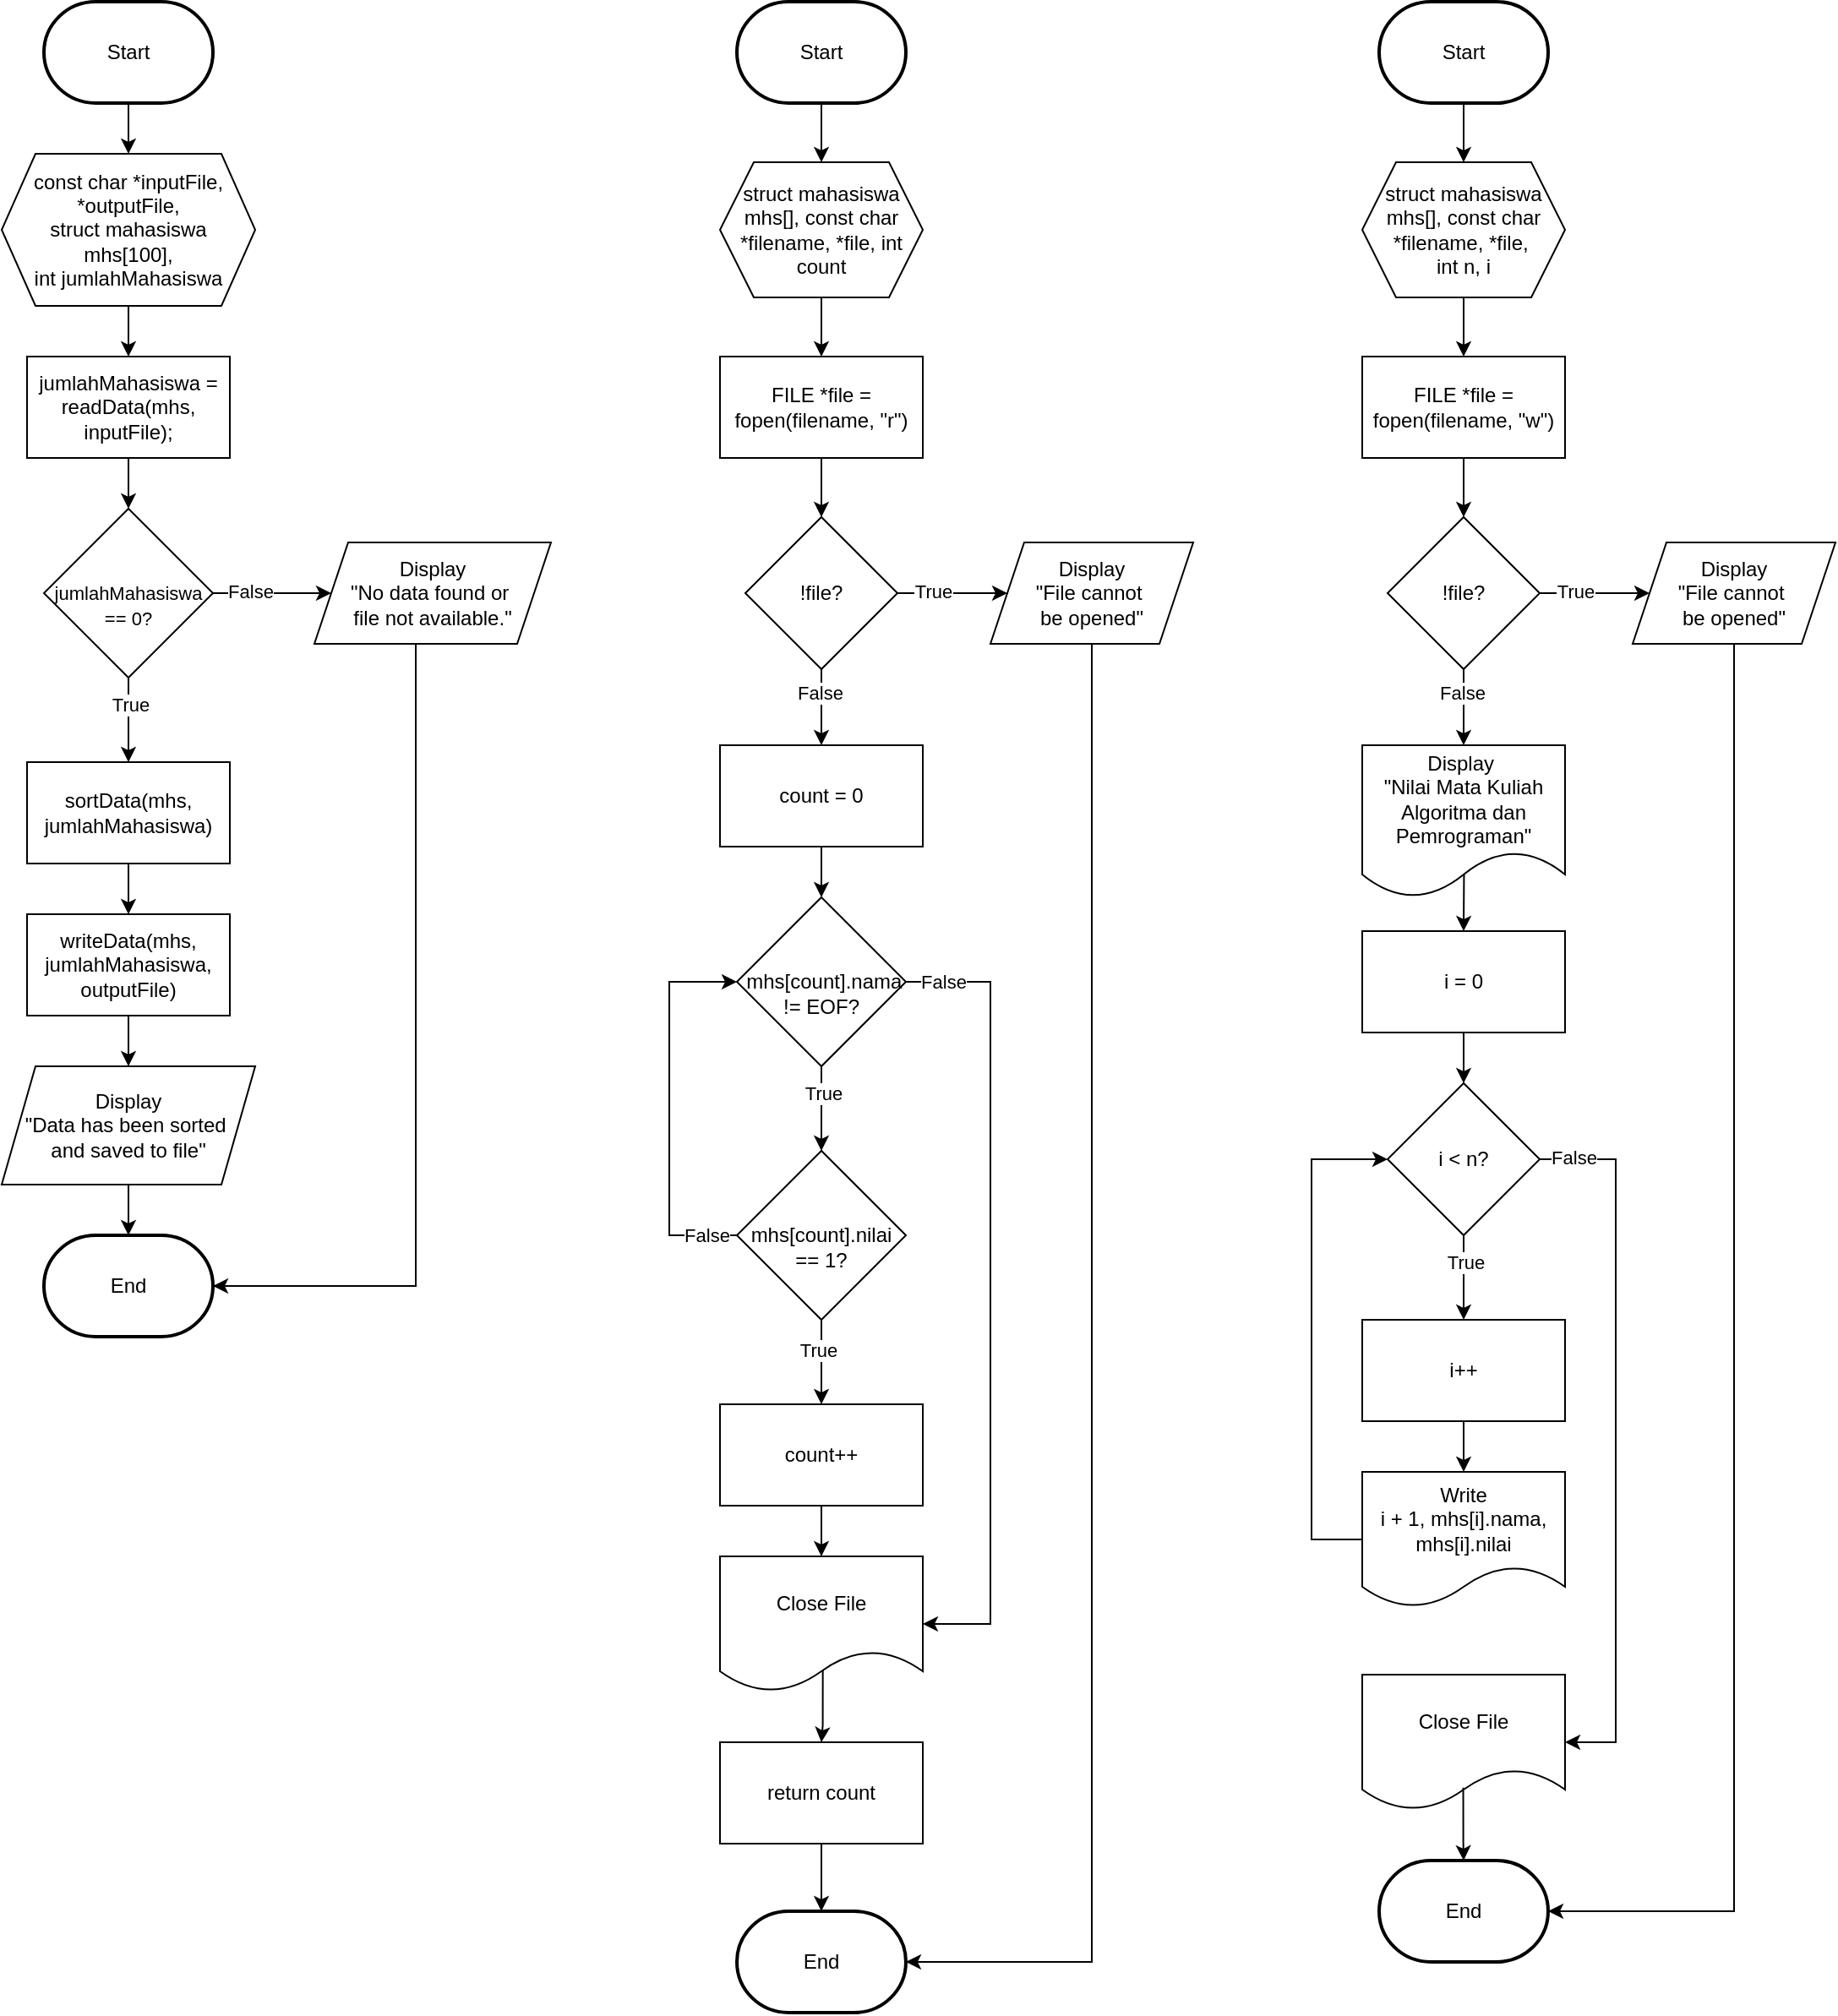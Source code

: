 <mxfile version="24.9.2">
  <diagram name="Main Menu" id="tcPHKEtXDvl9qhuXrN50">
    <mxGraphModel dx="1441" dy="781" grid="1" gridSize="10" guides="1" tooltips="1" connect="1" arrows="1" fold="1" page="1" pageScale="1" pageWidth="850" pageHeight="1100" math="0" shadow="0">
      <root>
        <mxCell id="0" />
        <mxCell id="1" parent="0" />
        <mxCell id="WetBjnq_qkMeuxtk9Dm4-26" style="edgeStyle=orthogonalEdgeStyle;rounded=0;orthogonalLoop=1;jettySize=auto;html=1;entryX=0.5;entryY=0;entryDx=0;entryDy=0;" parent="1" source="WetBjnq_qkMeuxtk9Dm4-1" target="WetBjnq_qkMeuxtk9Dm4-17" edge="1">
          <mxGeometry relative="1" as="geometry" />
        </mxCell>
        <mxCell id="WetBjnq_qkMeuxtk9Dm4-1" value="Start" style="strokeWidth=2;html=1;shape=mxgraph.flowchart.terminator;whiteSpace=wrap;" parent="1" vertex="1">
          <mxGeometry x="60" y="100" width="100" height="60" as="geometry" />
        </mxCell>
        <mxCell id="WetBjnq_qkMeuxtk9Dm4-29" style="edgeStyle=orthogonalEdgeStyle;rounded=0;orthogonalLoop=1;jettySize=auto;html=1;entryX=0.5;entryY=0;entryDx=0;entryDy=0;" parent="1" source="WetBjnq_qkMeuxtk9Dm4-7" target="WetBjnq_qkMeuxtk9Dm4-8" edge="1">
          <mxGeometry relative="1" as="geometry" />
        </mxCell>
        <mxCell id="WetBjnq_qkMeuxtk9Dm4-7" value="jumlahMahasiswa = readData(mhs, inputFile);" style="rounded=0;whiteSpace=wrap;html=1;" parent="1" vertex="1">
          <mxGeometry x="50" y="310" width="120" height="60" as="geometry" />
        </mxCell>
        <mxCell id="WetBjnq_qkMeuxtk9Dm4-30" style="edgeStyle=orthogonalEdgeStyle;rounded=0;orthogonalLoop=1;jettySize=auto;html=1;entryX=0;entryY=0.5;entryDx=0;entryDy=0;" parent="1" source="WetBjnq_qkMeuxtk9Dm4-8" target="WetBjnq_qkMeuxtk9Dm4-9" edge="1">
          <mxGeometry relative="1" as="geometry" />
        </mxCell>
        <mxCell id="WetBjnq_qkMeuxtk9Dm4-32" value="False" style="edgeLabel;html=1;align=center;verticalAlign=middle;resizable=0;points=[];" parent="WetBjnq_qkMeuxtk9Dm4-30" vertex="1" connectable="0">
          <mxGeometry x="-0.374" y="1" relative="1" as="geometry">
            <mxPoint as="offset" />
          </mxGeometry>
        </mxCell>
        <mxCell id="WetBjnq_qkMeuxtk9Dm4-33" style="edgeStyle=orthogonalEdgeStyle;rounded=0;orthogonalLoop=1;jettySize=auto;html=1;entryX=0.5;entryY=0;entryDx=0;entryDy=0;" parent="1" source="WetBjnq_qkMeuxtk9Dm4-8" target="WetBjnq_qkMeuxtk9Dm4-13" edge="1">
          <mxGeometry relative="1" as="geometry" />
        </mxCell>
        <mxCell id="WetBjnq_qkMeuxtk9Dm4-36" value="True" style="edgeLabel;html=1;align=center;verticalAlign=middle;resizable=0;points=[];" parent="WetBjnq_qkMeuxtk9Dm4-33" vertex="1" connectable="0">
          <mxGeometry x="-0.356" y="1" relative="1" as="geometry">
            <mxPoint as="offset" />
          </mxGeometry>
        </mxCell>
        <mxCell id="WetBjnq_qkMeuxtk9Dm4-8" value="&lt;div&gt;&lt;font style=&quot;font-size: 11px;&quot;&gt;&lt;br&gt;&lt;/font&gt;&lt;/div&gt;&lt;font style=&quot;font-size: 11px;&quot;&gt;jumlahMahasiswa&lt;/font&gt;&lt;div&gt;&lt;span data-darkreader-inline-color=&quot;&quot; data-darkreader-inline-bgcolor=&quot;&quot; style=&quot;font-size: 11px; background-color: initial; color: rgb(0, 0, 0); --darkreader-inline-bgcolor: initial; --darkreader-inline-color: #e8e6e3;&quot;&gt;== 0?&lt;/span&gt;&lt;/div&gt;" style="rhombus;whiteSpace=wrap;html=1;" parent="1" vertex="1">
          <mxGeometry x="60" y="400" width="100" height="100" as="geometry" />
        </mxCell>
        <mxCell id="WetBjnq_qkMeuxtk9Dm4-9" value="Display&lt;div&gt;&quot;No data found or&amp;nbsp;&lt;/div&gt;&lt;div&gt;file not available.&quot;&lt;/div&gt;" style="shape=parallelogram;perimeter=parallelogramPerimeter;whiteSpace=wrap;html=1;fixedSize=1;" parent="1" vertex="1">
          <mxGeometry x="220" y="420" width="140" height="60" as="geometry" />
        </mxCell>
        <mxCell id="WetBjnq_qkMeuxtk9Dm4-10" value="End" style="strokeWidth=2;html=1;shape=mxgraph.flowchart.terminator;whiteSpace=wrap;" parent="1" vertex="1">
          <mxGeometry x="60" y="830" width="100" height="60" as="geometry" />
        </mxCell>
        <mxCell id="WetBjnq_qkMeuxtk9Dm4-11" style="edgeStyle=orthogonalEdgeStyle;rounded=0;orthogonalLoop=1;jettySize=auto;html=1;entryX=1;entryY=0.5;entryDx=0;entryDy=0;entryPerimeter=0;" parent="1" source="WetBjnq_qkMeuxtk9Dm4-9" target="WetBjnq_qkMeuxtk9Dm4-10" edge="1">
          <mxGeometry relative="1" as="geometry">
            <Array as="points">
              <mxPoint x="280" y="860" />
            </Array>
          </mxGeometry>
        </mxCell>
        <mxCell id="WetBjnq_qkMeuxtk9Dm4-37" style="edgeStyle=orthogonalEdgeStyle;rounded=0;orthogonalLoop=1;jettySize=auto;html=1;entryX=0.5;entryY=0;entryDx=0;entryDy=0;" parent="1" source="WetBjnq_qkMeuxtk9Dm4-13" target="WetBjnq_qkMeuxtk9Dm4-14" edge="1">
          <mxGeometry relative="1" as="geometry" />
        </mxCell>
        <mxCell id="WetBjnq_qkMeuxtk9Dm4-13" value="sortData(mhs, jumlahMahasiswa)" style="rounded=0;whiteSpace=wrap;html=1;" parent="1" vertex="1">
          <mxGeometry x="50" y="550" width="120" height="60" as="geometry" />
        </mxCell>
        <mxCell id="WetBjnq_qkMeuxtk9Dm4-39" style="edgeStyle=orthogonalEdgeStyle;rounded=0;orthogonalLoop=1;jettySize=auto;html=1;entryX=0.5;entryY=0;entryDx=0;entryDy=0;" parent="1" source="WetBjnq_qkMeuxtk9Dm4-14" target="WetBjnq_qkMeuxtk9Dm4-15" edge="1">
          <mxGeometry relative="1" as="geometry" />
        </mxCell>
        <mxCell id="WetBjnq_qkMeuxtk9Dm4-14" value="writeData(mhs, jumlahMahasiswa, outputFile)" style="rounded=0;whiteSpace=wrap;html=1;" parent="1" vertex="1">
          <mxGeometry x="50" y="640" width="120" height="60" as="geometry" />
        </mxCell>
        <mxCell id="WetBjnq_qkMeuxtk9Dm4-15" value="Display&lt;div&gt;&quot;Data has been sorted&amp;nbsp;&lt;/div&gt;&lt;div&gt;and saved to file&quot;&lt;/div&gt;" style="shape=parallelogram;perimeter=parallelogramPerimeter;whiteSpace=wrap;html=1;fixedSize=1;" parent="1" vertex="1">
          <mxGeometry x="35" y="730" width="150" height="70" as="geometry" />
        </mxCell>
        <mxCell id="WetBjnq_qkMeuxtk9Dm4-27" style="edgeStyle=orthogonalEdgeStyle;rounded=0;orthogonalLoop=1;jettySize=auto;html=1;entryX=0.5;entryY=0;entryDx=0;entryDy=0;" parent="1" source="WetBjnq_qkMeuxtk9Dm4-17" target="WetBjnq_qkMeuxtk9Dm4-7" edge="1">
          <mxGeometry relative="1" as="geometry" />
        </mxCell>
        <mxCell id="WetBjnq_qkMeuxtk9Dm4-17" value="&lt;div&gt;const char *inputFile, *outputFile,&lt;br&gt;&lt;/div&gt;struct mahasiswa mhs[100],&lt;div&gt;int jumlahMahasiswa&lt;/div&gt;" style="shape=hexagon;perimeter=hexagonPerimeter2;whiteSpace=wrap;html=1;fixedSize=1;" parent="1" vertex="1">
          <mxGeometry x="35" y="190" width="150" height="90" as="geometry" />
        </mxCell>
        <mxCell id="WetBjnq_qkMeuxtk9Dm4-40" style="edgeStyle=orthogonalEdgeStyle;rounded=0;orthogonalLoop=1;jettySize=auto;html=1;entryX=0.5;entryY=0;entryDx=0;entryDy=0;entryPerimeter=0;" parent="1" source="WetBjnq_qkMeuxtk9Dm4-15" target="WetBjnq_qkMeuxtk9Dm4-10" edge="1">
          <mxGeometry relative="1" as="geometry" />
        </mxCell>
        <mxCell id="WetBjnq_qkMeuxtk9Dm4-43" style="edgeStyle=orthogonalEdgeStyle;rounded=0;orthogonalLoop=1;jettySize=auto;html=1;entryX=0.5;entryY=0;entryDx=0;entryDy=0;" parent="1" source="WetBjnq_qkMeuxtk9Dm4-41" target="WetBjnq_qkMeuxtk9Dm4-42" edge="1">
          <mxGeometry relative="1" as="geometry" />
        </mxCell>
        <mxCell id="WetBjnq_qkMeuxtk9Dm4-41" value="Start" style="strokeWidth=2;html=1;shape=mxgraph.flowchart.terminator;whiteSpace=wrap;" parent="1" vertex="1">
          <mxGeometry x="470" y="100" width="100" height="60" as="geometry" />
        </mxCell>
        <mxCell id="WetBjnq_qkMeuxtk9Dm4-45" style="edgeStyle=orthogonalEdgeStyle;rounded=0;orthogonalLoop=1;jettySize=auto;html=1;entryX=0.5;entryY=0;entryDx=0;entryDy=0;" parent="1" source="WetBjnq_qkMeuxtk9Dm4-42" target="WetBjnq_qkMeuxtk9Dm4-44" edge="1">
          <mxGeometry relative="1" as="geometry" />
        </mxCell>
        <mxCell id="WetBjnq_qkMeuxtk9Dm4-42" value="struct&amp;nbsp;mahasiswa mhs[], const char *filename, *file, int count" style="shape=hexagon;perimeter=hexagonPerimeter2;whiteSpace=wrap;html=1;fixedSize=1;" parent="1" vertex="1">
          <mxGeometry x="460" y="195" width="120" height="80" as="geometry" />
        </mxCell>
        <mxCell id="WetBjnq_qkMeuxtk9Dm4-47" style="edgeStyle=orthogonalEdgeStyle;rounded=0;orthogonalLoop=1;jettySize=auto;html=1;entryX=0.5;entryY=0;entryDx=0;entryDy=0;" parent="1" source="WetBjnq_qkMeuxtk9Dm4-44" target="WetBjnq_qkMeuxtk9Dm4-46" edge="1">
          <mxGeometry relative="1" as="geometry" />
        </mxCell>
        <mxCell id="WetBjnq_qkMeuxtk9Dm4-44" value="FILE *file = fopen(filename, &quot;r&quot;)" style="rounded=0;whiteSpace=wrap;html=1;" parent="1" vertex="1">
          <mxGeometry x="460" y="310" width="120" height="60" as="geometry" />
        </mxCell>
        <mxCell id="WetBjnq_qkMeuxtk9Dm4-49" style="edgeStyle=orthogonalEdgeStyle;rounded=0;orthogonalLoop=1;jettySize=auto;html=1;entryX=0;entryY=0.5;entryDx=0;entryDy=0;" parent="1" source="WetBjnq_qkMeuxtk9Dm4-46" target="WetBjnq_qkMeuxtk9Dm4-48" edge="1">
          <mxGeometry relative="1" as="geometry" />
        </mxCell>
        <mxCell id="WetBjnq_qkMeuxtk9Dm4-52" value="True" style="edgeLabel;html=1;align=center;verticalAlign=middle;resizable=0;points=[];" parent="WetBjnq_qkMeuxtk9Dm4-49" vertex="1" connectable="0">
          <mxGeometry x="-0.349" y="1" relative="1" as="geometry">
            <mxPoint as="offset" />
          </mxGeometry>
        </mxCell>
        <mxCell id="WetBjnq_qkMeuxtk9Dm4-54" style="edgeStyle=orthogonalEdgeStyle;rounded=0;orthogonalLoop=1;jettySize=auto;html=1;entryX=0.5;entryY=0;entryDx=0;entryDy=0;" parent="1" source="WetBjnq_qkMeuxtk9Dm4-46" target="WetBjnq_qkMeuxtk9Dm4-53" edge="1">
          <mxGeometry relative="1" as="geometry" />
        </mxCell>
        <mxCell id="WetBjnq_qkMeuxtk9Dm4-55" value="False" style="edgeLabel;html=1;align=center;verticalAlign=middle;resizable=0;points=[];" parent="WetBjnq_qkMeuxtk9Dm4-54" vertex="1" connectable="0">
          <mxGeometry x="-0.41" y="-1" relative="1" as="geometry">
            <mxPoint as="offset" />
          </mxGeometry>
        </mxCell>
        <mxCell id="WetBjnq_qkMeuxtk9Dm4-46" value="!file?" style="rhombus;whiteSpace=wrap;html=1;" parent="1" vertex="1">
          <mxGeometry x="475" y="405" width="90" height="90" as="geometry" />
        </mxCell>
        <mxCell id="WetBjnq_qkMeuxtk9Dm4-48" value="Display&lt;div&gt;&quot;File cannot&amp;nbsp;&lt;/div&gt;&lt;div&gt;be opened&quot;&lt;/div&gt;" style="shape=parallelogram;perimeter=parallelogramPerimeter;whiteSpace=wrap;html=1;fixedSize=1;" parent="1" vertex="1">
          <mxGeometry x="620" y="420" width="120" height="60" as="geometry" />
        </mxCell>
        <mxCell id="WetBjnq_qkMeuxtk9Dm4-57" style="edgeStyle=orthogonalEdgeStyle;rounded=0;orthogonalLoop=1;jettySize=auto;html=1;entryX=0.5;entryY=0;entryDx=0;entryDy=0;" parent="1" source="WetBjnq_qkMeuxtk9Dm4-53" target="WetBjnq_qkMeuxtk9Dm4-56" edge="1">
          <mxGeometry relative="1" as="geometry" />
        </mxCell>
        <mxCell id="WetBjnq_qkMeuxtk9Dm4-53" value="count = 0" style="rounded=0;whiteSpace=wrap;html=1;" parent="1" vertex="1">
          <mxGeometry x="460" y="540" width="120" height="60" as="geometry" />
        </mxCell>
        <mxCell id="WetBjnq_qkMeuxtk9Dm4-59" style="edgeStyle=orthogonalEdgeStyle;rounded=0;orthogonalLoop=1;jettySize=auto;html=1;entryX=0.5;entryY=0;entryDx=0;entryDy=0;" parent="1" source="WetBjnq_qkMeuxtk9Dm4-56" target="WetBjnq_qkMeuxtk9Dm4-58" edge="1">
          <mxGeometry relative="1" as="geometry" />
        </mxCell>
        <mxCell id="WetBjnq_qkMeuxtk9Dm4-60" value="True" style="edgeLabel;html=1;align=center;verticalAlign=middle;resizable=0;points=[];" parent="WetBjnq_qkMeuxtk9Dm4-59" vertex="1" connectable="0">
          <mxGeometry x="-0.36" y="1" relative="1" as="geometry">
            <mxPoint as="offset" />
          </mxGeometry>
        </mxCell>
        <mxCell id="WetBjnq_qkMeuxtk9Dm4-56" value="&lt;div&gt;&lt;br&gt;&lt;/div&gt;&amp;nbsp;mhs[count].&lt;span data-darkreader-inline-color=&quot;&quot; data-darkreader-inline-bgcolor=&quot;&quot; style=&quot;background-color: initial; color: rgb(0, 0, 0); --darkreader-inline-bgcolor: initial; --darkreader-inline-color: #e8e6e3;&quot;&gt;nama != EOF?&lt;/span&gt;" style="rhombus;whiteSpace=wrap;html=1;" parent="1" vertex="1">
          <mxGeometry x="470" y="630" width="100" height="100" as="geometry" />
        </mxCell>
        <mxCell id="WetBjnq_qkMeuxtk9Dm4-65" style="edgeStyle=orthogonalEdgeStyle;rounded=0;orthogonalLoop=1;jettySize=auto;html=1;entryX=0;entryY=0.5;entryDx=0;entryDy=0;" parent="1" source="WetBjnq_qkMeuxtk9Dm4-58" target="WetBjnq_qkMeuxtk9Dm4-56" edge="1">
          <mxGeometry relative="1" as="geometry">
            <Array as="points">
              <mxPoint x="430" y="830" />
              <mxPoint x="430" y="680" />
            </Array>
          </mxGeometry>
        </mxCell>
        <mxCell id="WetBjnq_qkMeuxtk9Dm4-66" value="False" style="edgeLabel;html=1;align=center;verticalAlign=middle;resizable=0;points=[];" parent="WetBjnq_qkMeuxtk9Dm4-65" vertex="1" connectable="0">
          <mxGeometry x="-0.843" relative="1" as="geometry">
            <mxPoint as="offset" />
          </mxGeometry>
        </mxCell>
        <mxCell id="WetBjnq_qkMeuxtk9Dm4-68" style="edgeStyle=orthogonalEdgeStyle;rounded=0;orthogonalLoop=1;jettySize=auto;html=1;" parent="1" source="WetBjnq_qkMeuxtk9Dm4-58" target="WetBjnq_qkMeuxtk9Dm4-67" edge="1">
          <mxGeometry relative="1" as="geometry" />
        </mxCell>
        <mxCell id="WetBjnq_qkMeuxtk9Dm4-69" value="True" style="edgeLabel;html=1;align=center;verticalAlign=middle;resizable=0;points=[];" parent="WetBjnq_qkMeuxtk9Dm4-68" vertex="1" connectable="0">
          <mxGeometry x="-0.306" y="-2" relative="1" as="geometry">
            <mxPoint as="offset" />
          </mxGeometry>
        </mxCell>
        <mxCell id="WetBjnq_qkMeuxtk9Dm4-58" value="&lt;div&gt;&lt;br&gt;&lt;/div&gt;mhs[count].nilai == 1?" style="rhombus;whiteSpace=wrap;html=1;" parent="1" vertex="1">
          <mxGeometry x="470" y="780" width="100" height="100" as="geometry" />
        </mxCell>
        <mxCell id="WetBjnq_qkMeuxtk9Dm4-61" value="End" style="strokeWidth=2;html=1;shape=mxgraph.flowchart.terminator;whiteSpace=wrap;" parent="1" vertex="1">
          <mxGeometry x="470" y="1230" width="100" height="60" as="geometry" />
        </mxCell>
        <mxCell id="WetBjnq_qkMeuxtk9Dm4-62" style="edgeStyle=orthogonalEdgeStyle;rounded=0;orthogonalLoop=1;jettySize=auto;html=1;entryX=1;entryY=0.5;entryDx=0;entryDy=0;" parent="1" source="WetBjnq_qkMeuxtk9Dm4-56" edge="1">
          <mxGeometry relative="1" as="geometry">
            <Array as="points">
              <mxPoint x="620" y="680" />
              <mxPoint x="620" y="1060" />
            </Array>
            <mxPoint x="580" y="1060" as="targetPoint" />
          </mxGeometry>
        </mxCell>
        <mxCell id="WetBjnq_qkMeuxtk9Dm4-64" value="False" style="edgeLabel;html=1;align=center;verticalAlign=middle;resizable=0;points=[];" parent="WetBjnq_qkMeuxtk9Dm4-62" vertex="1" connectable="0">
          <mxGeometry x="-0.906" relative="1" as="geometry">
            <mxPoint as="offset" />
          </mxGeometry>
        </mxCell>
        <mxCell id="WetBjnq_qkMeuxtk9Dm4-73" style="edgeStyle=orthogonalEdgeStyle;rounded=0;orthogonalLoop=1;jettySize=auto;html=1;entryX=0.5;entryY=0;entryDx=0;entryDy=0;" parent="1" source="WetBjnq_qkMeuxtk9Dm4-67" target="xHnAYrT733OKeu_TIIjF-29" edge="1">
          <mxGeometry relative="1" as="geometry">
            <mxPoint x="520" y="1030" as="targetPoint" />
          </mxGeometry>
        </mxCell>
        <mxCell id="WetBjnq_qkMeuxtk9Dm4-67" value="count++" style="rounded=0;whiteSpace=wrap;html=1;" parent="1" vertex="1">
          <mxGeometry x="460" y="930" width="120" height="60" as="geometry" />
        </mxCell>
        <mxCell id="WetBjnq_qkMeuxtk9Dm4-70" value="return count" style="rounded=0;whiteSpace=wrap;html=1;" parent="1" vertex="1">
          <mxGeometry x="460" y="1130" width="120" height="60" as="geometry" />
        </mxCell>
        <mxCell id="WetBjnq_qkMeuxtk9Dm4-71" style="edgeStyle=orthogonalEdgeStyle;rounded=0;orthogonalLoop=1;jettySize=auto;html=1;entryX=0.5;entryY=0;entryDx=0;entryDy=0;entryPerimeter=0;" parent="1" source="WetBjnq_qkMeuxtk9Dm4-70" target="WetBjnq_qkMeuxtk9Dm4-61" edge="1">
          <mxGeometry relative="1" as="geometry" />
        </mxCell>
        <mxCell id="WetBjnq_qkMeuxtk9Dm4-74" style="edgeStyle=orthogonalEdgeStyle;rounded=0;orthogonalLoop=1;jettySize=auto;html=1;entryX=0.5;entryY=0;entryDx=0;entryDy=0;exitX=0.507;exitY=0.817;exitDx=0;exitDy=0;exitPerimeter=0;" parent="1" source="xHnAYrT733OKeu_TIIjF-29" target="WetBjnq_qkMeuxtk9Dm4-70" edge="1">
          <mxGeometry relative="1" as="geometry">
            <mxPoint x="520" y="1090" as="sourcePoint" />
          </mxGeometry>
        </mxCell>
        <mxCell id="xHnAYrT733OKeu_TIIjF-4" style="edgeStyle=orthogonalEdgeStyle;rounded=0;orthogonalLoop=1;jettySize=auto;html=1;entryX=0.5;entryY=0;entryDx=0;entryDy=0;" edge="1" parent="1" source="xHnAYrT733OKeu_TIIjF-1" target="xHnAYrT733OKeu_TIIjF-3">
          <mxGeometry relative="1" as="geometry" />
        </mxCell>
        <mxCell id="xHnAYrT733OKeu_TIIjF-1" value="Start" style="strokeWidth=2;html=1;shape=mxgraph.flowchart.terminator;whiteSpace=wrap;" vertex="1" parent="1">
          <mxGeometry x="850" y="100" width="100" height="60" as="geometry" />
        </mxCell>
        <mxCell id="xHnAYrT733OKeu_TIIjF-2" style="edgeStyle=orthogonalEdgeStyle;rounded=0;orthogonalLoop=1;jettySize=auto;html=1;entryX=1;entryY=0.5;entryDx=0;entryDy=0;entryPerimeter=0;" edge="1" parent="1" source="WetBjnq_qkMeuxtk9Dm4-48" target="WetBjnq_qkMeuxtk9Dm4-61">
          <mxGeometry relative="1" as="geometry">
            <Array as="points">
              <mxPoint x="680" y="1260" />
            </Array>
          </mxGeometry>
        </mxCell>
        <mxCell id="xHnAYrT733OKeu_TIIjF-6" style="edgeStyle=orthogonalEdgeStyle;rounded=0;orthogonalLoop=1;jettySize=auto;html=1;entryX=0.5;entryY=0;entryDx=0;entryDy=0;" edge="1" parent="1" source="xHnAYrT733OKeu_TIIjF-3" target="xHnAYrT733OKeu_TIIjF-5">
          <mxGeometry relative="1" as="geometry" />
        </mxCell>
        <mxCell id="xHnAYrT733OKeu_TIIjF-3" value="struct&amp;nbsp;mahasiswa mhs[], const char *filename, *file,&amp;nbsp;&lt;div&gt;int n, i&lt;/div&gt;" style="shape=hexagon;perimeter=hexagonPerimeter2;whiteSpace=wrap;html=1;fixedSize=1;" vertex="1" parent="1">
          <mxGeometry x="840" y="195" width="120" height="80" as="geometry" />
        </mxCell>
        <mxCell id="xHnAYrT733OKeu_TIIjF-8" style="edgeStyle=orthogonalEdgeStyle;rounded=0;orthogonalLoop=1;jettySize=auto;html=1;entryX=0.5;entryY=0;entryDx=0;entryDy=0;" edge="1" parent="1" source="xHnAYrT733OKeu_TIIjF-5" target="xHnAYrT733OKeu_TIIjF-7">
          <mxGeometry relative="1" as="geometry" />
        </mxCell>
        <mxCell id="xHnAYrT733OKeu_TIIjF-5" value="FILE *file = fopen(filename, &quot;w&quot;)" style="rounded=0;whiteSpace=wrap;html=1;" vertex="1" parent="1">
          <mxGeometry x="840" y="310" width="120" height="60" as="geometry" />
        </mxCell>
        <mxCell id="xHnAYrT733OKeu_TIIjF-7" value="!file?" style="rhombus;whiteSpace=wrap;html=1;" vertex="1" parent="1">
          <mxGeometry x="855" y="405" width="90" height="90" as="geometry" />
        </mxCell>
        <mxCell id="xHnAYrT733OKeu_TIIjF-10" style="edgeStyle=orthogonalEdgeStyle;rounded=0;orthogonalLoop=1;jettySize=auto;html=1;entryX=0;entryY=0.5;entryDx=0;entryDy=0;exitX=1;exitY=0.5;exitDx=0;exitDy=0;" edge="1" parent="1" target="xHnAYrT733OKeu_TIIjF-14" source="xHnAYrT733OKeu_TIIjF-7">
          <mxGeometry relative="1" as="geometry">
            <mxPoint x="945" y="450" as="sourcePoint" />
          </mxGeometry>
        </mxCell>
        <mxCell id="xHnAYrT733OKeu_TIIjF-11" value="True" style="edgeLabel;html=1;align=center;verticalAlign=middle;resizable=0;points=[];" vertex="1" connectable="0" parent="xHnAYrT733OKeu_TIIjF-10">
          <mxGeometry x="-0.349" y="1" relative="1" as="geometry">
            <mxPoint as="offset" />
          </mxGeometry>
        </mxCell>
        <mxCell id="xHnAYrT733OKeu_TIIjF-12" style="edgeStyle=orthogonalEdgeStyle;rounded=0;orthogonalLoop=1;jettySize=auto;html=1;entryX=0.5;entryY=0;entryDx=0;entryDy=0;exitX=0.5;exitY=1;exitDx=0;exitDy=0;" edge="1" parent="1" source="xHnAYrT733OKeu_TIIjF-7" target="xHnAYrT733OKeu_TIIjF-15">
          <mxGeometry relative="1" as="geometry">
            <mxPoint x="900" y="495" as="sourcePoint" />
            <mxPoint x="900" y="540" as="targetPoint" />
          </mxGeometry>
        </mxCell>
        <mxCell id="xHnAYrT733OKeu_TIIjF-13" value="False" style="edgeLabel;html=1;align=center;verticalAlign=middle;resizable=0;points=[];" vertex="1" connectable="0" parent="xHnAYrT733OKeu_TIIjF-12">
          <mxGeometry x="-0.41" y="-1" relative="1" as="geometry">
            <mxPoint as="offset" />
          </mxGeometry>
        </mxCell>
        <mxCell id="xHnAYrT733OKeu_TIIjF-14" value="Display&lt;div&gt;&quot;File cannot&amp;nbsp;&lt;/div&gt;&lt;div&gt;be opened&quot;&lt;/div&gt;" style="shape=parallelogram;perimeter=parallelogramPerimeter;whiteSpace=wrap;html=1;fixedSize=1;" vertex="1" parent="1">
          <mxGeometry x="1000" y="420" width="120" height="60" as="geometry" />
        </mxCell>
        <mxCell id="xHnAYrT733OKeu_TIIjF-18" style="edgeStyle=orthogonalEdgeStyle;rounded=0;orthogonalLoop=1;jettySize=auto;html=1;exitX=0.502;exitY=0.809;exitDx=0;exitDy=0;exitPerimeter=0;entryX=0.5;entryY=0;entryDx=0;entryDy=0;" edge="1" parent="1" source="xHnAYrT733OKeu_TIIjF-15" target="xHnAYrT733OKeu_TIIjF-19">
          <mxGeometry relative="1" as="geometry">
            <mxPoint x="900.04" y="650.04" as="targetPoint" />
          </mxGeometry>
        </mxCell>
        <mxCell id="xHnAYrT733OKeu_TIIjF-15" value="Display&amp;nbsp;&lt;div&gt;&quot;Nilai Mata Kuliah Algoritma dan Pemrograman&quot;&lt;/div&gt;" style="shape=document;whiteSpace=wrap;html=1;boundedLbl=1;" vertex="1" parent="1">
          <mxGeometry x="840" y="540" width="120" height="90" as="geometry" />
        </mxCell>
        <mxCell id="xHnAYrT733OKeu_TIIjF-22" style="edgeStyle=orthogonalEdgeStyle;rounded=0;orthogonalLoop=1;jettySize=auto;html=1;entryX=0.5;entryY=0;entryDx=0;entryDy=0;" edge="1" parent="1" source="xHnAYrT733OKeu_TIIjF-19" target="xHnAYrT733OKeu_TIIjF-21">
          <mxGeometry relative="1" as="geometry" />
        </mxCell>
        <mxCell id="xHnAYrT733OKeu_TIIjF-19" value="i = 0" style="rounded=0;whiteSpace=wrap;html=1;" vertex="1" parent="1">
          <mxGeometry x="840" y="650" width="120" height="60" as="geometry" />
        </mxCell>
        <mxCell id="xHnAYrT733OKeu_TIIjF-24" style="edgeStyle=orthogonalEdgeStyle;rounded=0;orthogonalLoop=1;jettySize=auto;html=1;" edge="1" parent="1" source="xHnAYrT733OKeu_TIIjF-21" target="xHnAYrT733OKeu_TIIjF-23">
          <mxGeometry relative="1" as="geometry" />
        </mxCell>
        <mxCell id="xHnAYrT733OKeu_TIIjF-25" value="True" style="edgeLabel;html=1;align=center;verticalAlign=middle;resizable=0;points=[];" vertex="1" connectable="0" parent="xHnAYrT733OKeu_TIIjF-24">
          <mxGeometry x="-0.366" y="1" relative="1" as="geometry">
            <mxPoint as="offset" />
          </mxGeometry>
        </mxCell>
        <mxCell id="xHnAYrT733OKeu_TIIjF-32" style="edgeStyle=orthogonalEdgeStyle;rounded=0;orthogonalLoop=1;jettySize=auto;html=1;entryX=1;entryY=0.5;entryDx=0;entryDy=0;" edge="1" parent="1" source="xHnAYrT733OKeu_TIIjF-21" target="xHnAYrT733OKeu_TIIjF-31">
          <mxGeometry relative="1" as="geometry">
            <Array as="points">
              <mxPoint x="990" y="785" />
              <mxPoint x="990" y="1130" />
            </Array>
          </mxGeometry>
        </mxCell>
        <mxCell id="xHnAYrT733OKeu_TIIjF-38" value="False" style="edgeLabel;html=1;align=center;verticalAlign=middle;resizable=0;points=[];" vertex="1" connectable="0" parent="xHnAYrT733OKeu_TIIjF-32">
          <mxGeometry x="-0.905" y="1" relative="1" as="geometry">
            <mxPoint as="offset" />
          </mxGeometry>
        </mxCell>
        <mxCell id="xHnAYrT733OKeu_TIIjF-21" value="i &amp;lt; n?" style="rhombus;whiteSpace=wrap;html=1;" vertex="1" parent="1">
          <mxGeometry x="855" y="740" width="90" height="90" as="geometry" />
        </mxCell>
        <mxCell id="xHnAYrT733OKeu_TIIjF-27" style="edgeStyle=orthogonalEdgeStyle;rounded=0;orthogonalLoop=1;jettySize=auto;html=1;entryX=0.5;entryY=0;entryDx=0;entryDy=0;" edge="1" parent="1" source="xHnAYrT733OKeu_TIIjF-23" target="xHnAYrT733OKeu_TIIjF-26">
          <mxGeometry relative="1" as="geometry" />
        </mxCell>
        <mxCell id="xHnAYrT733OKeu_TIIjF-23" value="i++" style="rounded=0;whiteSpace=wrap;html=1;" vertex="1" parent="1">
          <mxGeometry x="840" y="880" width="120" height="60" as="geometry" />
        </mxCell>
        <mxCell id="xHnAYrT733OKeu_TIIjF-28" style="edgeStyle=orthogonalEdgeStyle;rounded=0;orthogonalLoop=1;jettySize=auto;html=1;entryX=0;entryY=0.5;entryDx=0;entryDy=0;" edge="1" parent="1" source="xHnAYrT733OKeu_TIIjF-26" target="xHnAYrT733OKeu_TIIjF-21">
          <mxGeometry relative="1" as="geometry">
            <Array as="points">
              <mxPoint x="810" y="1010" />
              <mxPoint x="810" y="785" />
            </Array>
          </mxGeometry>
        </mxCell>
        <mxCell id="xHnAYrT733OKeu_TIIjF-26" value="&lt;div&gt;Write&lt;/div&gt;i + 1, mhs[i].nama, mhs[i].nilai" style="shape=document;whiteSpace=wrap;html=1;boundedLbl=1;" vertex="1" parent="1">
          <mxGeometry x="840" y="970" width="120" height="80" as="geometry" />
        </mxCell>
        <mxCell id="xHnAYrT733OKeu_TIIjF-29" value="Close File" style="shape=document;whiteSpace=wrap;html=1;boundedLbl=1;" vertex="1" parent="1">
          <mxGeometry x="460" y="1020" width="120" height="80" as="geometry" />
        </mxCell>
        <mxCell id="xHnAYrT733OKeu_TIIjF-31" value="Close File&lt;div&gt;&lt;/div&gt;" style="shape=document;whiteSpace=wrap;html=1;boundedLbl=1;" vertex="1" parent="1">
          <mxGeometry x="840" y="1090" width="120" height="80" as="geometry" />
        </mxCell>
        <mxCell id="xHnAYrT733OKeu_TIIjF-34" value="End" style="strokeWidth=2;html=1;shape=mxgraph.flowchart.terminator;whiteSpace=wrap;" vertex="1" parent="1">
          <mxGeometry x="850" y="1200" width="100" height="60" as="geometry" />
        </mxCell>
        <mxCell id="xHnAYrT733OKeu_TIIjF-35" style="edgeStyle=orthogonalEdgeStyle;rounded=0;orthogonalLoop=1;jettySize=auto;html=1;entryX=0.5;entryY=0;entryDx=0;entryDy=0;entryPerimeter=0;exitX=0.498;exitY=0.836;exitDx=0;exitDy=0;exitPerimeter=0;" edge="1" parent="1" source="xHnAYrT733OKeu_TIIjF-31" target="xHnAYrT733OKeu_TIIjF-34">
          <mxGeometry relative="1" as="geometry">
            <mxPoint x="900" y="1160" as="sourcePoint" />
          </mxGeometry>
        </mxCell>
        <mxCell id="xHnAYrT733OKeu_TIIjF-36" style="edgeStyle=orthogonalEdgeStyle;rounded=0;orthogonalLoop=1;jettySize=auto;html=1;entryX=1;entryY=0.5;entryDx=0;entryDy=0;entryPerimeter=0;exitX=0.5;exitY=1;exitDx=0;exitDy=0;" edge="1" parent="1" source="xHnAYrT733OKeu_TIIjF-14" target="xHnAYrT733OKeu_TIIjF-34">
          <mxGeometry relative="1" as="geometry">
            <Array as="points">
              <mxPoint x="1060" y="1230" />
            </Array>
          </mxGeometry>
        </mxCell>
      </root>
    </mxGraphModel>
  </diagram>
</mxfile>
